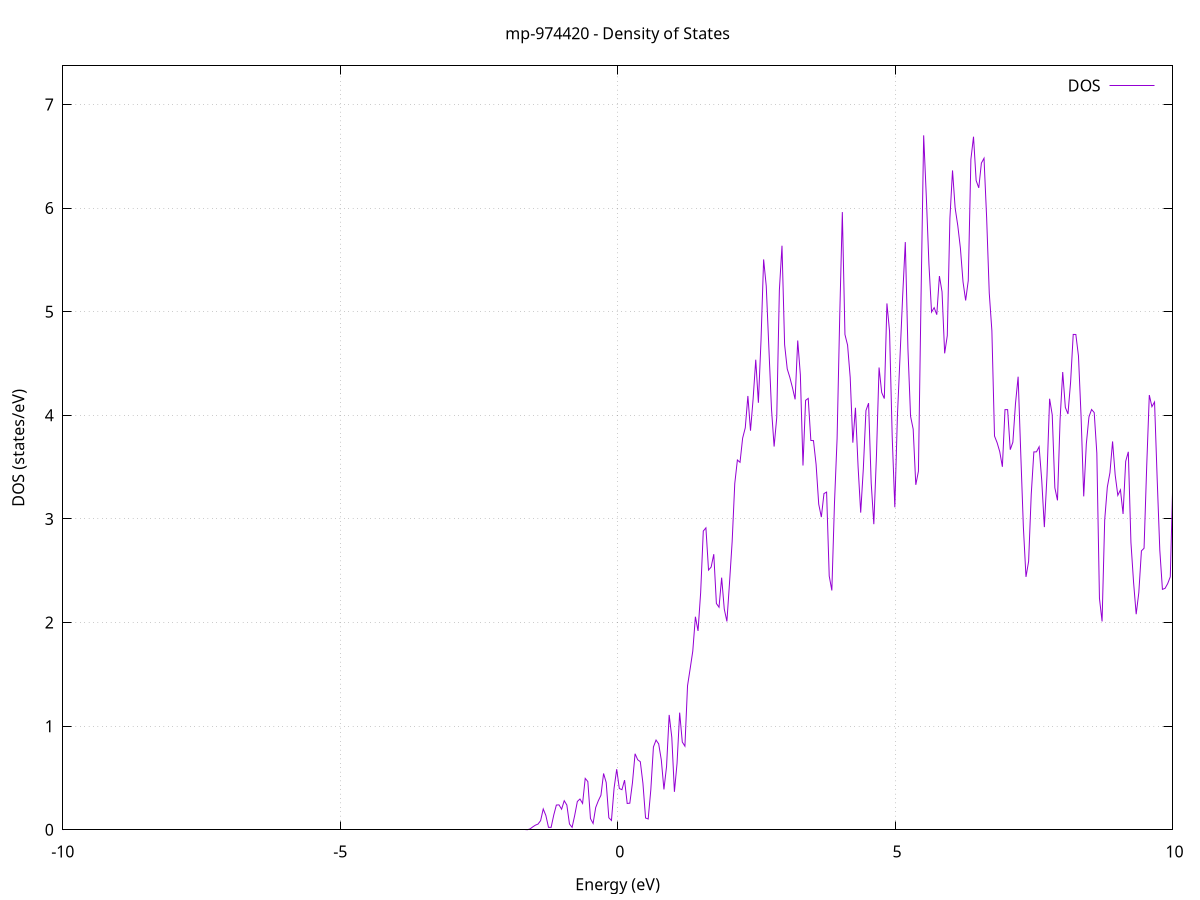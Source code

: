 set title 'mp-974420 - Density of States'
set xlabel 'Energy (eV)'
set ylabel 'DOS (states/eV)'
set grid
set xrange [-10:10]
set yrange [0:7.372]
set xzeroaxis lt -1
set terminal png size 800,600
set output 'mp-974420_dos_gnuplot.png'
plot '-' using 1:2 with lines title 'DOS'
-38.933300 0.000000
-38.886000 0.000000
-38.838700 0.000000
-38.791400 0.000000
-38.744100 0.000000
-38.696800 0.000000
-38.649500 0.000000
-38.602300 0.000000
-38.555000 0.000000
-38.507700 0.000000
-38.460400 0.000000
-38.413100 0.000000
-38.365800 0.000000
-38.318500 0.000000
-38.271300 0.000000
-38.224000 0.000000
-38.176700 0.000000
-38.129400 0.000000
-38.082100 0.000000
-38.034800 0.000000
-37.987500 0.000000
-37.940300 0.000000
-37.893000 0.000000
-37.845700 0.000000
-37.798400 0.000000
-37.751100 0.000000
-37.703800 0.000000
-37.656500 0.000000
-37.609300 0.000000
-37.562000 0.000000
-37.514700 0.000000
-37.467400 0.000000
-37.420100 0.000000
-37.372800 0.000000
-37.325500 0.000000
-37.278300 0.000000
-37.231000 0.000000
-37.183700 0.000000
-37.136400 0.000000
-37.089100 0.000000
-37.041800 0.000000
-36.994500 0.000000
-36.947300 0.000000
-36.900000 0.000000
-36.852700 0.000000
-36.805400 0.000000
-36.758100 0.000000
-36.710800 0.000000
-36.663500 0.000000
-36.616300 0.000000
-36.569000 0.000000
-36.521700 0.000000
-36.474400 0.000000
-36.427100 0.000000
-36.379800 0.000000
-36.332500 0.000000
-36.285300 0.000000
-36.238000 0.000000
-36.190700 0.000000
-36.143400 0.000000
-36.096100 0.000000
-36.048800 0.000000
-36.001500 0.000000
-35.954300 0.000000
-35.907000 0.000000
-35.859700 0.000000
-35.812400 0.000000
-35.765100 0.000000
-35.717800 0.000000
-35.670500 0.000000
-35.623300 0.000000
-35.576000 0.000000
-35.528700 0.000000
-35.481400 0.000000
-35.434100 0.000000
-35.386800 0.000000
-35.339500 0.000000
-35.292300 0.000000
-35.245000 0.000000
-35.197700 0.000000
-35.150400 0.000000
-35.103100 0.000000
-35.055800 0.000000
-35.008500 0.000000
-34.961300 0.000000
-34.914000 0.000000
-34.866700 0.000000
-34.819400 0.000000
-34.772100 0.000000
-34.724800 0.004700
-34.677500 0.164300
-34.630300 1.462300
-34.583000 4.537700
-34.535700 8.255800
-34.488400 13.114800
-34.441100 18.261000
-34.393800 21.774000
-34.346500 25.092200
-34.299300 23.567000
-34.252000 14.933700
-34.204700 12.794500
-34.157400 15.776100
-34.110100 19.061100
-34.062800 22.923000
-34.015500 23.125700
-33.968300 24.672200
-33.921000 28.209500
-33.873700 32.169200
-33.826400 37.302600
-33.779100 25.792300
-33.731800 7.052800
-33.684500 0.603800
-33.637300 0.013600
-33.590000 0.000100
-33.542700 0.000000
-33.495400 0.000000
-33.448100 0.000000
-33.400800 0.000000
-33.353500 0.000000
-33.306200 0.000000
-33.259000 0.000000
-33.211700 0.000000
-33.164400 0.000000
-33.117100 0.000000
-33.069800 0.000000
-33.022500 0.000000
-32.975200 0.000000
-32.928000 0.000000
-32.880700 0.000000
-32.833400 0.000000
-32.786100 0.000000
-32.738800 0.000000
-32.691500 0.000000
-32.644200 0.000000
-32.597000 0.000000
-32.549700 0.000000
-32.502400 0.000000
-32.455100 0.000000
-32.407800 0.000000
-32.360500 0.000000
-32.313200 0.000000
-32.266000 0.000000
-32.218700 0.000000
-32.171400 0.000000
-32.124100 0.000000
-32.076800 0.000000
-32.029500 0.000000
-31.982200 0.000000
-31.935000 0.000000
-31.887700 0.000000
-31.840400 0.000000
-31.793100 0.000000
-31.745800 0.000000
-31.698500 0.000000
-31.651200 0.000000
-31.604000 0.000000
-31.556700 0.000000
-31.509400 0.000000
-31.462100 0.000000
-31.414800 0.000000
-31.367500 0.000000
-31.320200 0.000000
-31.273000 0.000000
-31.225700 0.000000
-31.178400 0.000000
-31.131100 0.000000
-31.083800 0.000000
-31.036500 0.000000
-30.989200 0.000000
-30.942000 0.000000
-30.894700 0.000000
-30.847400 0.000000
-30.800100 0.000000
-30.752800 0.000000
-30.705500 0.000000
-30.658200 0.000000
-30.611000 0.000000
-30.563700 0.000000
-30.516400 0.000000
-30.469100 0.000000
-30.421800 0.000000
-30.374500 0.000000
-30.327200 0.000000
-30.280000 0.000000
-30.232700 0.000000
-30.185400 0.000000
-30.138100 0.000000
-30.090800 0.000000
-30.043500 0.000000
-29.996200 0.000000
-29.949000 0.000000
-29.901700 0.000000
-29.854400 0.000000
-29.807100 0.000000
-29.759800 0.000000
-29.712500 0.000000
-29.665200 0.000000
-29.618000 0.000000
-29.570700 0.000000
-29.523400 0.000000
-29.476100 0.000000
-29.428800 0.000000
-29.381500 0.000000
-29.334200 0.000000
-29.287000 0.000000
-29.239700 0.000000
-29.192400 0.000000
-29.145100 0.000000
-29.097800 0.000000
-29.050500 0.000000
-29.003200 0.000000
-28.956000 0.000000
-28.908700 0.000000
-28.861400 0.000000
-28.814100 0.000000
-28.766800 0.000000
-28.719500 0.000000
-28.672200 0.000000
-28.625000 0.000000
-28.577700 0.000000
-28.530400 0.000000
-28.483100 0.000000
-28.435800 0.000000
-28.388500 0.000000
-28.341200 0.000000
-28.294000 0.000000
-28.246700 0.000000
-28.199400 0.000000
-28.152100 0.000000
-28.104800 0.000000
-28.057500 0.000000
-28.010200 0.000000
-27.963000 0.000000
-27.915700 0.000000
-27.868400 0.000000
-27.821100 0.000000
-27.773800 0.000000
-27.726500 0.000000
-27.679200 0.000000
-27.632000 0.000000
-27.584700 0.000000
-27.537400 0.000000
-27.490100 0.001700
-27.442800 0.203100
-27.395500 5.364300
-27.348200 34.533300
-27.301000 58.144900
-27.253700 25.747800
-27.206400 2.822900
-27.159100 0.069600
-27.111800 0.000400
-27.064500 0.000000
-27.017200 0.000000
-26.970000 0.000000
-26.922700 0.000000
-26.875400 0.000000
-26.828100 0.000000
-26.780800 0.000000
-26.733500 0.000000
-26.686200 0.000000
-26.639000 0.000000
-26.591700 0.000000
-26.544400 0.000000
-26.497100 0.000000
-26.449800 0.000000
-26.402500 0.000000
-26.355200 0.000000
-26.308000 0.000000
-26.260700 0.000000
-26.213400 0.000000
-26.166100 0.000000
-26.118800 0.000000
-26.071500 0.000000
-26.024200 0.000000
-25.976900 0.000000
-25.929700 0.000000
-25.882400 0.000000
-25.835100 0.000000
-25.787800 0.000000
-25.740500 0.000000
-25.693200 0.000000
-25.645900 0.000000
-25.598700 0.000000
-25.551400 0.000000
-25.504100 0.000000
-25.456800 0.000000
-25.409500 0.000000
-25.362200 0.000000
-25.314900 0.000000
-25.267700 0.000000
-25.220400 0.000000
-25.173100 0.000000
-25.125800 0.000000
-25.078500 0.000000
-25.031200 0.000000
-24.983900 0.000000
-24.936700 0.000000
-24.889400 0.000000
-24.842100 0.000000
-24.794800 0.000000
-24.747500 0.000000
-24.700200 0.000000
-24.652900 0.000000
-24.605700 0.000000
-24.558400 0.000000
-24.511100 0.000000
-24.463800 0.000000
-24.416500 0.000000
-24.369200 0.000000
-24.321900 0.000000
-24.274700 0.000000
-24.227400 0.000000
-24.180100 0.000000
-24.132800 0.000000
-24.085500 0.000000
-24.038200 0.000000
-23.990900 0.000000
-23.943700 0.000000
-23.896400 0.000000
-23.849100 0.000000
-23.801800 0.000000
-23.754500 0.000000
-23.707200 0.000000
-23.659900 0.000000
-23.612700 0.000000
-23.565400 0.000000
-23.518100 0.000000
-23.470800 0.000000
-23.423500 0.000000
-23.376200 0.000000
-23.328900 0.000000
-23.281700 0.000000
-23.234400 0.000000
-23.187100 0.000000
-23.139800 0.000000
-23.092500 0.000000
-23.045200 0.000000
-22.997900 0.000000
-22.950700 0.000000
-22.903400 0.000000
-22.856100 0.000000
-22.808800 0.000000
-22.761500 0.000000
-22.714200 0.000000
-22.666900 0.000000
-22.619700 0.000000
-22.572400 0.000000
-22.525100 0.000000
-22.477800 0.000000
-22.430500 0.000000
-22.383200 0.000000
-22.335900 0.000000
-22.288700 0.000000
-22.241400 0.000000
-22.194100 0.000000
-22.146800 0.000000
-22.099500 0.000000
-22.052200 0.000000
-22.004900 0.000000
-21.957700 0.000000
-21.910400 0.000000
-21.863100 0.000000
-21.815800 0.000000
-21.768500 0.000000
-21.721200 0.000000
-21.673900 0.000000
-21.626700 0.000000
-21.579400 0.000000
-21.532100 0.000000
-21.484800 0.000000
-21.437500 0.000000
-21.390200 0.000000
-21.342900 0.000000
-21.295700 0.000000
-21.248400 0.000000
-21.201100 0.000000
-21.153800 0.000000
-21.106500 0.000000
-21.059200 0.000000
-21.011900 0.000000
-20.964700 0.000000
-20.917400 0.000000
-20.870100 0.000000
-20.822800 0.000000
-20.775500 0.000000
-20.728200 0.000000
-20.680900 0.000000
-20.633700 0.000000
-20.586400 0.000000
-20.539100 0.000000
-20.491800 0.000000
-20.444500 0.000000
-20.397200 0.000000
-20.349900 0.000000
-20.302700 0.000000
-20.255400 0.000000
-20.208100 0.000000
-20.160800 0.000000
-20.113500 0.000000
-20.066200 0.000000
-20.018900 0.000000
-19.971700 0.000000
-19.924400 0.000000
-19.877100 0.000000
-19.829800 0.000000
-19.782500 0.000000
-19.735200 0.000000
-19.687900 0.000000
-19.640700 0.000000
-19.593400 0.000000
-19.546100 0.000000
-19.498800 0.000000
-19.451500 0.000000
-19.404200 0.000000
-19.356900 0.000000
-19.309700 0.000000
-19.262400 0.000000
-19.215100 0.000000
-19.167800 0.000000
-19.120500 0.000000
-19.073200 0.000000
-19.025900 0.000000
-18.978700 0.000000
-18.931400 0.000000
-18.884100 0.000000
-18.836800 0.000000
-18.789500 0.000000
-18.742200 0.000000
-18.694900 0.000000
-18.647700 0.000000
-18.600400 0.000000
-18.553100 0.000000
-18.505800 0.000000
-18.458500 0.000000
-18.411200 0.000000
-18.363900 0.000000
-18.316600 0.000000
-18.269400 0.000000
-18.222100 0.000000
-18.174800 0.000000
-18.127500 0.000000
-18.080200 0.000000
-18.032900 0.000000
-17.985600 0.000000
-17.938400 0.000000
-17.891100 0.000000
-17.843800 0.000000
-17.796500 0.000000
-17.749200 0.000000
-17.701900 0.000000
-17.654600 0.000000
-17.607400 0.000000
-17.560100 0.000000
-17.512800 0.000000
-17.465500 0.000000
-17.418200 0.000000
-17.370900 0.000000
-17.323600 0.000000
-17.276400 0.000000
-17.229100 0.000000
-17.181800 0.000000
-17.134500 0.000000
-17.087200 0.000000
-17.039900 0.000000
-16.992600 0.000000
-16.945400 0.000000
-16.898100 0.000000
-16.850800 0.000000
-16.803500 0.000000
-16.756200 0.000000
-16.708900 0.000000
-16.661600 0.000000
-16.614400 0.000000
-16.567100 0.000000
-16.519800 0.000000
-16.472500 0.000000
-16.425200 0.000000
-16.377900 0.000000
-16.330600 0.000000
-16.283400 0.000000
-16.236100 0.000000
-16.188800 0.000000
-16.141500 0.000000
-16.094200 0.000000
-16.046900 0.000000
-15.999600 0.000000
-15.952400 0.000000
-15.905100 0.000000
-15.857800 0.000000
-15.810500 0.000000
-15.763200 0.000000
-15.715900 0.000000
-15.668600 0.000000
-15.621400 0.000000
-15.574100 0.000000
-15.526800 0.000000
-15.479500 0.000000
-15.432200 0.000000
-15.384900 0.000000
-15.337600 0.000000
-15.290400 0.000000
-15.243100 0.000000
-15.195800 0.000000
-15.148500 0.000000
-15.101200 0.000000
-15.053900 0.000000
-15.006600 0.000000
-14.959400 0.000000
-14.912100 0.000000
-14.864800 0.000000
-14.817500 0.000000
-14.770200 0.000000
-14.722900 0.000000
-14.675600 0.000000
-14.628400 0.000000
-14.581100 0.000000
-14.533800 0.000000
-14.486500 0.000000
-14.439200 0.000000
-14.391900 0.000000
-14.344600 0.000000
-14.297400 0.000000
-14.250100 0.000000
-14.202800 0.000000
-14.155500 0.000000
-14.108200 0.000000
-14.060900 0.000000
-14.013600 0.000000
-13.966400 0.000000
-13.919100 0.000000
-13.871800 0.000000
-13.824500 0.000000
-13.777200 0.000000
-13.729900 0.000000
-13.682600 0.000000
-13.635400 0.000000
-13.588100 0.000000
-13.540800 0.000000
-13.493500 0.000000
-13.446200 0.000000
-13.398900 0.000000
-13.351600 0.000000
-13.304400 0.000000
-13.257100 0.000000
-13.209800 0.000000
-13.162500 0.000000
-13.115200 0.000000
-13.067900 0.000000
-13.020600 0.000000
-12.973400 0.000000
-12.926100 0.000000
-12.878800 0.000000
-12.831500 0.000000
-12.784200 0.000000
-12.736900 0.000000
-12.689600 0.000000
-12.642400 0.000000
-12.595100 0.000000
-12.547800 0.000000
-12.500500 0.000000
-12.453200 0.000000
-12.405900 0.000000
-12.358600 0.000000
-12.311400 0.000000
-12.264100 0.000000
-12.216800 0.000000
-12.169500 0.000000
-12.122200 0.000000
-12.074900 0.000000
-12.027600 0.000000
-11.980400 0.000000
-11.933100 0.000000
-11.885800 0.000000
-11.838500 0.000000
-11.791200 0.000000
-11.743900 0.000000
-11.696600 0.000000
-11.649400 0.000000
-11.602100 0.000000
-11.554800 0.000000
-11.507500 0.000000
-11.460200 0.000000
-11.412900 0.000000
-11.365600 0.000000
-11.318400 0.000000
-11.271100 0.000000
-11.223800 0.000000
-11.176500 0.000000
-11.129200 0.000000
-11.081900 0.000000
-11.034600 0.000000
-10.987400 0.000000
-10.940100 0.000000
-10.892800 0.000000
-10.845500 0.000000
-10.798200 0.000000
-10.750900 0.000000
-10.703600 0.000000
-10.656300 0.000000
-10.609100 0.000000
-10.561800 0.000000
-10.514500 0.000000
-10.467200 0.000000
-10.419900 0.000000
-10.372600 0.000000
-10.325300 0.000000
-10.278100 0.000000
-10.230800 0.000000
-10.183500 0.000000
-10.136200 0.000000
-10.088900 0.000000
-10.041600 0.000000
-9.994300 0.000000
-9.947100 0.000000
-9.899800 0.000000
-9.852500 0.000000
-9.805200 0.000000
-9.757900 0.000000
-9.710600 0.000000
-9.663300 0.000000
-9.616100 0.000000
-9.568800 0.000000
-9.521500 0.000000
-9.474200 0.000000
-9.426900 0.000000
-9.379600 0.000000
-9.332300 0.000000
-9.285100 0.000000
-9.237800 0.000000
-9.190500 0.000000
-9.143200 0.000000
-9.095900 0.000000
-9.048600 0.000000
-9.001300 0.000000
-8.954100 0.000000
-8.906800 0.000000
-8.859500 0.000000
-8.812200 0.000000
-8.764900 0.000000
-8.717600 0.000000
-8.670300 0.000000
-8.623100 0.000000
-8.575800 0.000000
-8.528500 0.000000
-8.481200 0.000000
-8.433900 0.000000
-8.386600 0.000000
-8.339300 0.000000
-8.292100 0.000000
-8.244800 0.000000
-8.197500 0.000000
-8.150200 0.000000
-8.102900 0.000000
-8.055600 0.000000
-8.008300 0.000000
-7.961100 0.000000
-7.913800 0.000000
-7.866500 0.000000
-7.819200 0.000000
-7.771900 0.000000
-7.724600 0.000000
-7.677300 0.000000
-7.630100 0.000000
-7.582800 0.000000
-7.535500 0.000000
-7.488200 0.000000
-7.440900 0.000000
-7.393600 0.000000
-7.346300 0.000000
-7.299100 0.000000
-7.251800 0.000000
-7.204500 0.000000
-7.157200 0.000000
-7.109900 0.000000
-7.062600 0.000000
-7.015300 0.000000
-6.968100 0.000000
-6.920800 0.000000
-6.873500 0.000000
-6.826200 0.000000
-6.778900 0.000000
-6.731600 0.000000
-6.684300 0.000000
-6.637100 0.000000
-6.589800 0.000000
-6.542500 0.000000
-6.495200 0.000000
-6.447900 0.000000
-6.400600 0.000000
-6.353300 0.000000
-6.306100 0.000000
-6.258800 0.000000
-6.211500 0.000000
-6.164200 0.000000
-6.116900 0.000000
-6.069600 0.000000
-6.022300 0.000000
-5.975100 0.000000
-5.927800 0.000000
-5.880500 0.000000
-5.833200 0.000000
-5.785900 0.000000
-5.738600 0.000000
-5.691300 0.000000
-5.644100 0.000000
-5.596800 0.000000
-5.549500 0.000000
-5.502200 0.000000
-5.454900 0.000000
-5.407600 0.000000
-5.360300 0.000000
-5.313100 0.000000
-5.265800 0.000000
-5.218500 0.000000
-5.171200 0.000000
-5.123900 0.000000
-5.076600 0.000000
-5.029300 0.000000
-4.982100 0.000000
-4.934800 0.000000
-4.887500 0.000000
-4.840200 0.000000
-4.792900 0.000000
-4.745600 0.000000
-4.698300 0.000000
-4.651100 0.000000
-4.603800 0.000000
-4.556500 0.000000
-4.509200 0.000000
-4.461900 0.000000
-4.414600 0.000000
-4.367300 0.000000
-4.320100 0.000000
-4.272800 0.000000
-4.225500 0.000000
-4.178200 0.000000
-4.130900 0.000000
-4.083600 0.000000
-4.036300 0.000000
-3.989100 0.000000
-3.941800 0.000000
-3.894500 0.000000
-3.847200 0.000000
-3.799900 0.000000
-3.752600 0.000000
-3.705300 0.000000
-3.658100 0.000000
-3.610800 0.000000
-3.563500 0.000000
-3.516200 0.000000
-3.468900 0.000000
-3.421600 0.000000
-3.374300 0.000000
-3.327100 0.000000
-3.279800 0.000000
-3.232500 0.000000
-3.185200 0.000000
-3.137900 0.000000
-3.090600 0.000000
-3.043300 0.000000
-2.996000 0.000000
-2.948800 0.000000
-2.901500 0.000000
-2.854200 0.000000
-2.806900 0.000000
-2.759600 0.000000
-2.712300 0.000000
-2.665000 0.000000
-2.617800 0.000000
-2.570500 0.000000
-2.523200 0.000000
-2.475900 0.000000
-2.428600 0.000000
-2.381300 0.000000
-2.334000 0.000000
-2.286800 0.000000
-2.239500 0.000000
-2.192200 0.000000
-2.144900 0.000000
-2.097600 0.000000
-2.050300 0.000000
-2.003000 0.000000
-1.955800 0.000000
-1.908500 0.000000
-1.861200 0.000000
-1.813900 0.000000
-1.766600 0.000000
-1.719300 0.000000
-1.672000 0.000000
-1.624800 0.000600
-1.577500 0.008800
-1.530200 0.027900
-1.482900 0.044400
-1.435600 0.054900
-1.388300 0.088000
-1.341000 0.200800
-1.293800 0.138000
-1.246500 0.023800
-1.199200 0.023100
-1.151900 0.141200
-1.104600 0.238600
-1.057300 0.240400
-1.010000 0.198800
-0.962800 0.280400
-0.915500 0.238800
-0.868200 0.055900
-0.820900 0.023500
-0.773600 0.139700
-0.726300 0.273200
-0.679000 0.296800
-0.631800 0.254200
-0.584500 0.495800
-0.537200 0.465100
-0.489900 0.108300
-0.442600 0.061100
-0.395300 0.215400
-0.348000 0.280500
-0.300800 0.333500
-0.253500 0.543300
-0.206200 0.456200
-0.158900 0.115800
-0.111600 0.089900
-0.064300 0.400900
-0.017000 0.584400
0.030200 0.398100
0.077500 0.387100
0.124800 0.479100
0.172100 0.254000
0.219400 0.256600
0.266700 0.452800
0.314000 0.733600
0.361200 0.676100
0.408500 0.656900
0.455800 0.448000
0.503100 0.113900
0.550400 0.104200
0.597700 0.384700
0.645000 0.799000
0.692200 0.865600
0.739500 0.828800
0.786800 0.674600
0.834100 0.389200
0.881400 0.610600
0.928700 1.108600
0.976000 0.892200
1.023200 0.366300
1.070500 0.640600
1.117800 1.130600
1.165100 0.846900
1.212400 0.806700
1.259700 1.390000
1.307000 1.554600
1.354200 1.724400
1.401500 2.056000
1.448800 1.918900
1.496100 2.289100
1.543400 2.882800
1.590700 2.913600
1.638000 2.506500
1.685200 2.535200
1.732500 2.659600
1.779800 2.183600
1.827100 2.147700
1.874400 2.433200
1.921700 2.129800
1.969000 2.010800
2.016200 2.382400
2.063500 2.778300
2.110800 3.341000
2.158100 3.568200
2.205400 3.546100
2.252700 3.779700
2.300000 3.878800
2.347200 4.186700
2.394500 3.851300
2.441800 4.159400
2.489100 4.536200
2.536400 4.120800
2.583700 4.718500
2.631000 5.503900
2.678200 5.247000
2.725500 4.649200
2.772800 4.061000
2.820100 3.698500
2.867400 3.978500
2.914700 5.206500
2.962000 5.636400
3.009200 4.681500
3.056500 4.447500
3.103800 4.365000
3.151100 4.265500
3.198400 4.153600
3.245700 4.721700
3.293000 4.390600
3.340200 3.515300
3.387500 4.144300
3.434800 4.163000
3.482100 3.756900
3.529400 3.755700
3.576700 3.525400
3.624000 3.142100
3.671200 3.017700
3.718500 3.244500
3.765800 3.258800
3.813100 2.448800
3.860400 2.309600
3.907700 3.148200
3.955000 3.774800
4.002200 4.947300
4.049500 5.960800
4.096800 4.779300
4.144100 4.677000
4.191400 4.364400
4.238700 3.735700
4.286000 4.072500
4.333200 3.506800
4.380500 3.060300
4.427800 3.483900
4.475100 4.045500
4.522400 4.117300
4.569700 3.347200
4.617000 2.949000
4.664300 3.608500
4.711500 4.461100
4.758800 4.220100
4.806100 4.161200
4.853400 5.079500
4.900700 4.808700
4.948000 3.798500
4.995300 3.112800
5.042500 3.995800
5.089800 4.574300
5.137100 5.153900
5.184400 5.671800
5.231700 4.643000
5.279000 3.991000
5.326300 3.866700
5.373500 3.328900
5.420800 3.459800
5.468100 5.142600
5.515400 6.701600
5.562700 6.115000
5.610000 5.462300
5.657300 4.996500
5.704500 5.038700
5.751800 4.971000
5.799100 5.343600
5.846400 5.192100
5.893700 4.597700
5.941000 4.768300
5.988300 5.901400
6.035500 6.362800
6.082800 5.999700
6.130100 5.830900
6.177400 5.613000
6.224700 5.288200
6.272000 5.108100
6.319300 5.300900
6.366500 6.469700
6.413800 6.688600
6.461100 6.265600
6.508400 6.194700
6.555700 6.433600
6.603000 6.480600
6.650300 5.906700
6.697500 5.180000
6.744800 4.815500
6.792100 3.799800
6.839400 3.735000
6.886700 3.648300
6.934000 3.503000
6.981300 4.054500
7.028500 4.054700
7.075800 3.668100
7.123100 3.740400
7.170400 4.114300
7.217700 4.372300
7.265000 3.633800
7.312300 2.922100
7.359500 2.440400
7.406800 2.590400
7.454100 3.236200
7.501400 3.646600
7.548700 3.647200
7.596000 3.696200
7.643300 3.372200
7.690500 2.920700
7.737800 3.415200
7.785100 4.159700
7.832400 4.004000
7.879700 3.300000
7.927000 3.179000
7.974300 3.961600
8.021500 4.417300
8.068800 4.075700
8.116100 4.012900
8.163400 4.318900
8.210700 4.780400
8.258000 4.779900
8.305300 4.572500
8.352500 3.986600
8.399800 3.217500
8.447100 3.724800
8.494400 3.984800
8.541700 4.056100
8.589000 4.026200
8.636300 3.634600
8.683500 2.233600
8.730800 2.010700
8.778100 2.989900
8.825400 3.307100
8.872700 3.446100
8.920000 3.747800
8.967300 3.422800
9.014500 3.227300
9.061800 3.280400
9.109100 3.047900
9.156400 3.556100
9.203700 3.647600
9.251000 2.773100
9.298300 2.389100
9.345500 2.080400
9.392800 2.288400
9.440100 2.691600
9.487400 2.716900
9.534700 3.502800
9.582000 4.195400
9.629300 4.083100
9.676500 4.128300
9.723800 3.385900
9.771100 2.699400
9.818400 2.320100
9.865700 2.329700
9.913000 2.375300
9.960300 2.441400
10.007500 3.406300
10.054800 3.914400
10.102100 3.096300
10.149400 2.620500
10.196700 2.729000
10.244000 2.914800
10.291300 3.121400
10.338500 3.140300
10.385800 2.815800
10.433100 3.366900
10.480400 4.392700
10.527700 4.157400
10.575000 3.682600
10.622300 3.438700
10.669500 3.629700
10.716800 3.977900
10.764100 3.988100
10.811400 3.492600
10.858700 3.199300
10.906000 4.483200
10.953300 5.488800
11.000500 4.944400
11.047800 5.232000
11.095100 5.772400
11.142400 5.234100
11.189700 5.459500
11.237000 5.936000
11.284300 6.119000
11.331500 5.597500
11.378800 4.299900
11.426100 3.595000
11.473400 3.562900
11.520700 3.756300
11.568000 3.916000
11.615300 3.513900
11.662500 2.919100
11.709800 2.473600
11.757100 3.079200
11.804400 3.918200
11.851700 3.126700
11.899000 1.692600
11.946300 1.953400
11.993500 2.401800
12.040800 1.752500
12.088100 0.852900
12.135400 0.397300
12.182700 0.776400
12.230000 1.799700
12.277300 2.029000
12.324600 1.481500
12.371800 1.518500
12.419100 1.455700
12.466400 1.241100
12.513700 1.136300
12.561000 1.090300
12.608300 1.004400
12.655600 1.110100
12.702800 1.027200
12.750100 0.638800
12.797400 0.635500
12.844700 0.963400
12.892000 0.979500
12.939300 1.292600
12.986600 1.701400
13.033800 1.427900
13.081100 1.211900
13.128400 1.105000
13.175700 2.008600
13.223000 2.341900
13.270300 1.342800
13.317600 0.809300
13.364800 0.759000
13.412100 1.122800
13.459400 1.369300
13.506700 1.494200
13.554000 1.228300
13.601300 1.196700
13.648600 1.088000
13.695800 0.990800
13.743100 1.080500
13.790400 0.818600
13.837700 0.668800
13.885000 1.095000
13.932300 1.722900
13.979600 1.672200
14.026800 1.392200
14.074100 1.609500
14.121400 1.813600
14.168700 1.608300
14.216000 1.293500
14.263300 1.086200
14.310600 0.878600
14.357800 0.898800
14.405100 1.290200
14.452400 1.558100
14.499700 1.273900
14.547000 1.082800
14.594300 1.064800
14.641600 1.293300
14.688800 1.687200
14.736100 1.484500
14.783400 1.355400
14.830700 1.360800
14.878000 0.939600
14.925300 0.483900
14.972600 0.452300
15.019800 0.564400
15.067100 0.684000
15.114400 1.141600
15.161700 1.815900
15.209000 1.431300
15.256300 0.793700
15.303600 0.638200
15.350800 1.099000
15.398100 1.281100
15.445400 0.960800
15.492700 0.793700
15.540000 0.997600
15.587300 0.910800
15.634600 0.659200
15.681800 0.596000
15.729100 0.878400
15.776400 0.846400
15.823700 0.577200
15.871000 0.262300
15.918300 0.177400
15.965600 0.574100
16.012800 1.241800
16.060100 1.345600
16.107400 1.057100
16.154700 1.048000
16.202000 1.337500
16.249300 1.165800
16.296600 0.950300
16.343800 1.142500
16.391100 1.182400
16.438400 0.954400
16.485700 0.928100
16.533000 1.301500
16.580300 1.391300
16.627600 1.857000
16.674800 1.916000
16.722100 1.341100
16.769400 1.107600
16.816700 0.941300
16.864000 1.305200
16.911300 1.405900
16.958600 0.709100
17.005800 0.652200
17.053100 0.816200
17.100400 1.273000
17.147700 1.526000
17.195000 1.290600
17.242300 1.331100
17.289600 1.221200
17.336800 1.335700
17.384100 1.622500
17.431400 1.477200
17.478700 1.836600
17.526000 2.406600
17.573300 2.696900
17.620600 2.514900
17.667800 1.775600
17.715100 1.321600
17.762400 0.992600
17.809700 0.843300
17.857000 0.926900
17.904300 0.976000
17.951600 1.099200
17.998800 1.291700
18.046100 1.290000
18.093400 1.476900
18.140700 1.344200
18.188000 1.053200
18.235300 1.078200
18.282600 1.531100
18.329800 1.785100
18.377100 1.713600
18.424400 1.846900
18.471700 1.750700
18.519000 1.600200
18.566300 1.332200
18.613600 0.916300
18.660800 1.110800
18.708100 1.370400
18.755400 1.431600
18.802700 1.573400
18.850000 1.410700
18.897300 1.217500
18.944600 1.170900
18.991800 1.222600
19.039100 1.223000
19.086400 1.638900
19.133700 2.446400
19.181000 2.014000
19.228300 1.494600
19.275600 0.931300
19.322800 0.683100
19.370100 1.416400
19.417400 1.684600
19.464700 1.352600
19.512000 0.900300
19.559300 0.668200
19.606600 0.831800
19.653900 1.124500
19.701100 1.394900
19.748400 1.871400
19.795700 2.162800
19.843000 1.266900
19.890300 1.003300
19.937600 1.348900
19.984900 1.597900
20.032100 1.706000
20.079400 1.471400
20.126700 1.415200
20.174000 1.653600
20.221300 1.572700
20.268600 1.491300
20.315900 1.541300
20.363100 1.781900
20.410400 2.069900
20.457700 2.028600
20.505000 1.597400
20.552300 1.096000
20.599600 1.486500
20.646900 2.077000
20.694100 1.776500
20.741400 1.244600
20.788700 1.505800
20.836000 1.554000
20.883300 1.367100
20.930600 1.414600
20.977900 1.657200
21.025100 2.007500
21.072400 2.224600
21.119700 2.585300
21.167000 2.224200
21.214300 1.896700
21.261600 1.878000
21.308900 1.657400
21.356100 1.319400
21.403400 1.197400
21.450700 1.333400
21.498000 1.866200
21.545300 2.909000
21.592600 3.027100
21.639900 2.487700
21.687100 1.845800
21.734400 1.693500
21.781700 1.977800
21.829000 1.644900
21.876300 1.586100
21.923600 2.665200
21.970900 3.296400
22.018100 2.696400
22.065400 2.324500
22.112700 2.025600
22.160000 1.977400
22.207300 2.416900
22.254600 2.418600
22.301900 2.318800
22.349100 2.490400
22.396400 2.391000
22.443700 2.004900
22.491000 2.177000
22.538300 2.256600
22.585600 2.059700
22.632900 2.513000
22.680100 3.326300
22.727400 3.389500
22.774700 2.920600
22.822000 3.298000
22.869300 3.902600
22.916600 4.071700
22.963900 3.909600
23.011100 3.700300
23.058400 2.972100
23.105700 2.496100
23.153000 2.247300
23.200300 2.432500
23.247600 3.145700
23.294900 3.301400
23.342100 3.546300
23.389400 3.374900
23.436700 3.240300
23.484000 4.141100
23.531300 4.752600
23.578600 4.009500
23.625900 3.029400
23.673100 3.908600
23.720400 4.748000
23.767700 4.314600
23.815000 3.418500
23.862300 2.776600
23.909600 2.170900
23.956900 1.983800
24.004100 2.480000
24.051400 2.715800
24.098700 3.114500
24.146000 3.486000
24.193300 3.619400
24.240600 3.497600
24.287900 3.773100
24.335100 2.959200
24.382400 2.561100
24.429700 2.375400
24.477000 2.481400
24.524300 2.848600
24.571600 2.816300
24.618900 9.573900
24.666100 23.255800
24.713400 15.654200
24.760700 4.417800
24.808000 2.770300
24.855300 3.478200
24.902600 4.010900
24.949900 3.816900
24.997100 3.743000
25.044400 3.515900
25.091700 3.403400
25.139000 3.603700
25.186300 4.216600
25.233600 4.013900
25.280900 3.472700
25.328100 3.612500
25.375400 3.339300
25.422700 2.637900
25.470000 2.147900
25.517300 2.571200
25.564600 2.799300
25.611900 2.672000
25.659100 2.151800
25.706400 1.774100
25.753700 2.024400
25.801000 2.126100
25.848300 2.567600
25.895600 3.240800
25.942900 3.200500
25.990100 2.179100
26.037400 2.052700
26.084700 2.636000
26.132000 2.371800
26.179300 1.556300
26.226600 0.925400
26.273900 0.775200
26.321100 0.968200
26.368400 1.385000
26.415700 1.463100
26.463000 1.248200
26.510300 1.148700
26.557600 1.099700
26.604900 1.373300
26.652100 1.853300
26.699400 1.537400
26.746700 1.108900
26.794000 1.379500
26.841300 1.336300
26.888600 0.926200
26.935900 0.969200
26.983100 0.976200
27.030400 1.000200
27.077700 1.150300
27.125000 1.083600
27.172300 0.991500
27.219600 1.275100
27.266900 1.864100
27.314200 2.108200
27.361400 2.155200
27.408700 2.208100
27.456000 2.107300
27.503300 2.701500
27.550600 3.155800
27.597900 3.200300
27.645200 2.682200
27.692400 2.387000
27.739700 2.570200
27.787000 2.883300
27.834300 2.569900
27.881600 2.142100
27.928900 2.779200
27.976200 3.108400
28.023400 2.529700
28.070700 2.690100
28.118000 2.984000
28.165300 2.742300
28.212600 2.834800
28.259900 2.898700
28.307200 2.658600
28.354400 2.609000
28.401700 2.660600
28.449000 2.342000
28.496300 1.854100
28.543600 1.579700
28.590900 1.555400
28.638200 2.259100
28.685400 2.857600
28.732700 2.757400
28.780000 2.698700
28.827300 3.208500
28.874600 3.034100
28.921900 2.699200
28.969200 2.940400
29.016400 3.457500
29.063700 3.658300
29.111000 3.881800
29.158300 3.452100
29.205600 2.791100
29.252900 2.791700
29.300200 2.682000
29.347400 2.683100
29.394700 2.371900
29.442000 2.082400
29.489300 2.066000
29.536600 2.485100
29.583900 3.215100
29.631200 3.170800
29.678400 2.799500
29.725700 3.415000
29.773000 3.428800
29.820300 3.048400
29.867600 2.787700
29.914900 2.653700
29.962200 3.131300
30.009400 3.561600
30.056700 3.213300
30.104000 2.234200
30.151300 1.587200
30.198600 1.752200
30.245900 2.086000
30.293200 1.931200
30.340400 1.963600
30.387700 2.103400
30.435000 2.140000
30.482300 1.918400
30.529600 1.578900
30.576900 1.356600
30.624200 1.506900
30.671400 1.733100
30.718700 1.787100
30.766000 1.241800
30.813300 0.587800
30.860600 0.503600
30.907900 0.868500
30.955200 1.592800
31.002400 1.886000
31.049700 1.273500
31.097000 1.006600
31.144300 0.906400
31.191600 0.570900
31.238900 0.871200
31.286200 1.304600
31.333400 1.223300
31.380700 1.227100
31.428000 1.191700
31.475300 1.198300
31.522600 1.132700
31.569900 1.210900
31.617200 1.173800
31.664400 1.436500
31.711700 1.367300
31.759000 1.442700
31.806300 1.374800
31.853600 1.164300
31.900900 1.320200
31.948200 1.134600
31.995400 1.006800
32.042700 1.203100
32.090000 1.721100
32.137300 1.836600
32.184600 1.320400
32.231900 1.221400
32.279200 1.369500
32.326400 1.529200
32.373700 1.547900
32.421000 2.048800
32.468300 2.355000
32.515600 2.222500
32.562900 1.686800
32.610200 1.310600
32.657400 0.886200
32.704700 1.210700
32.752000 1.940400
32.799300 2.521100
32.846600 2.754800
32.893900 2.414200
32.941200 2.302900
32.988400 2.875700
33.035700 3.266800
33.083000 2.743400
33.130300 2.110000
33.177600 2.436400
33.224900 2.869300
33.272200 3.234000
33.319400 3.117100
33.366700 3.365500
33.414000 3.585500
33.461300 3.347900
33.508600 2.711700
33.555900 2.632100
33.603200 3.120000
33.650400 3.070300
33.697700 2.825000
33.745000 3.013100
33.792300 2.713700
33.839600 2.366500
33.886900 3.055800
33.934200 3.289100
33.981400 2.842700
34.028700 2.898400
34.076000 2.574800
34.123300 2.237300
34.170600 2.060600
34.217900 1.840800
34.265200 1.443600
34.312400 1.551100
34.359700 2.074500
34.407000 2.216900
34.454300 2.293300
34.501600 2.156400
34.548900 2.136100
34.596200 2.403900
34.643400 2.745500
34.690700 2.353300
34.738000 2.254900
34.785300 2.201600
34.832600 2.122900
34.879900 2.009000
34.927200 1.925000
34.974500 1.796700
35.021700 2.310100
35.069000 2.467500
35.116300 2.265600
35.163600 1.887400
35.210900 1.931200
35.258200 2.564100
35.305500 2.212400
35.352700 1.299300
35.400000 1.110500
35.447300 1.679300
35.494600 2.760900
35.541900 2.796400
35.589200 2.930200
35.636500 2.949200
35.683700 2.628100
35.731000 2.181000
35.778300 2.418700
35.825600 2.329400
35.872900 2.221100
35.920200 2.354100
35.967500 2.885700
36.014700 3.299700
36.062000 3.675100
36.109300 3.458000
36.156600 3.406200
36.203900 3.328500
36.251200 3.478200
36.298500 3.922500
36.345700 3.783400
36.393000 3.603000
36.440300 4.105500
36.487600 4.301000
36.534900 3.804700
36.582200 4.061500
36.629500 3.669300
36.676700 3.159200
36.724000 3.385800
36.771300 3.784600
36.818600 4.215000
36.865900 3.849700
36.913200 4.174200
36.960500 3.942500
37.007700 3.536200
37.055000 3.831500
37.102300 3.709700
37.149600 4.025200
37.196900 4.371700
37.244200 4.282800
37.291500 4.167800
37.338700 4.295700
37.386000 4.637700
37.433300 5.022700
37.480600 5.318700
37.527900 4.875200
37.575200 3.725700
37.622500 3.753000
37.669700 4.702900
37.717000 4.989000
37.764300 4.991500
37.811600 5.519200
37.858900 4.662300
37.906200 3.802800
37.953500 3.683800
38.000700 3.628500
38.048000 3.519600
38.095300 3.053800
38.142600 2.951200
38.189900 3.249400
38.237200 3.158600
38.284500 3.011600
38.331700 2.983900
38.379000 2.950200
38.426300 2.952900
38.473600 2.369600
38.520900 2.234400
38.568200 2.733200
38.615500 2.440900
38.662700 1.873400
38.710000 1.747300
38.757300 1.658200
38.804600 1.912600
38.851900 1.695000
38.899200 2.063100
38.946500 2.282200
38.993700 1.923200
39.041000 2.154400
39.088300 2.212600
39.135600 1.967000
39.182900 1.619600
39.230200 1.285300
39.277500 1.253700
39.324700 1.637100
39.372000 1.722500
39.419300 1.639900
39.466600 1.393800
39.513900 1.717600
39.561200 1.893800
39.608500 2.036100
39.655700 1.815800
39.703000 1.474100
39.750300 1.737300
39.797600 1.785400
39.844900 2.302500
39.892200 2.816000
39.939500 2.413100
39.986700 1.988200
40.034000 2.287600
40.081300 2.129600
40.128600 2.172900
40.175900 2.781700
40.223200 3.583400
40.270500 3.350500
40.317700 2.576000
40.365000 2.014500
40.412300 2.071300
40.459600 2.235300
40.506900 1.812200
40.554200 2.064000
40.601500 2.666200
40.648700 2.694800
40.696000 2.476800
40.743300 2.259500
40.790600 3.201800
40.837900 3.576900
40.885200 2.911900
40.932500 2.846400
40.979700 2.818200
41.027000 2.521000
41.074300 2.403500
41.121600 2.890200
41.168900 2.969900
41.216200 3.130800
41.263500 2.880700
41.310700 1.704800
41.358000 1.419900
41.405300 1.647300
41.452600 2.286200
41.499900 3.123800
41.547200 3.088900
41.594500 2.980600
41.641700 3.174600
41.689000 2.865200
41.736300 2.648600
41.783600 2.604200
41.830900 3.260900
41.878200 4.257900
41.925500 4.026500
41.972700 4.009400
42.020000 3.789300
42.067300 3.199400
42.114600 3.291300
42.161900 3.016400
42.209200 2.853900
42.256500 2.872400
42.303700 3.074700
42.351000 3.022400
42.398300 2.825100
42.445600 2.166900
42.492900 2.087200
42.540200 2.735300
42.587500 2.906200
42.634800 2.305400
42.682000 1.925200
42.729300 2.130200
42.776600 2.015000
42.823900 1.735400
42.871200 2.184300
42.918500 2.907000
42.965800 2.910200
43.013000 2.560600
43.060300 2.428700
43.107600 2.445600
43.154900 2.611900
43.202200 2.956900
43.249500 2.413200
43.296800 2.289100
43.344000 3.025500
43.391300 2.931600
43.438600 1.893600
43.485900 2.024200
43.533200 2.274400
43.580500 2.685900
43.627800 3.489900
43.675000 3.438000
43.722300 3.010400
43.769600 2.427800
43.816900 2.149700
43.864200 2.328100
43.911500 2.828200
43.958800 3.139700
44.006000 2.605000
44.053300 2.144600
44.100600 2.245300
44.147900 2.466800
44.195200 2.806700
44.242500 2.770100
44.289800 3.405400
44.337000 3.991400
44.384300 3.550700
44.431600 2.412400
44.478900 2.330600
44.526200 2.661600
44.573500 2.696100
44.620800 2.714700
44.668000 2.998100
44.715300 2.947300
44.762600 2.996400
44.809900 2.766600
44.857200 2.494600
44.904500 3.436500
44.951800 3.375700
44.999000 3.115000
45.046300 3.414700
45.093600 3.242800
45.140900 3.212000
45.188200 2.951000
45.235500 2.522100
45.282800 2.439400
45.330000 3.959600
45.377300 4.463200
45.424600 3.707700
45.471900 3.448400
45.519200 3.242400
45.566500 2.946400
45.613800 3.291100
45.661000 4.097900
45.708300 4.063800
45.755600 3.732400
45.802900 3.813300
45.850200 3.895200
45.897500 3.742100
45.944800 4.202100
45.992000 4.582500
46.039300 4.285100
46.086600 3.724200
46.133900 3.774300
46.181200 3.807500
46.228500 3.536700
46.275800 3.844900
46.323000 3.673900
46.370300 3.051300
46.417600 2.920100
46.464900 3.230300
46.512200 3.277400
46.559500 3.632700
46.606800 3.613900
46.654000 3.788300
46.701300 3.667100
46.748600 2.875400
46.795900 2.818300
46.843200 3.438700
46.890500 4.640000
46.937800 4.944300
46.985000 4.299300
47.032300 3.921600
47.079600 3.111700
47.126900 2.872600
47.174200 3.179400
47.221500 3.059100
47.268800 3.507800
47.316000 3.985700
47.363300 3.804700
47.410600 3.525700
47.457900 2.911000
47.505200 2.877300
47.552500 3.769000
47.599800 3.949900
47.647000 3.877600
47.694300 3.612800
47.741600 3.185300
47.788900 3.602200
47.836200 3.143700
47.883500 3.205600
47.930800 3.438800
47.978000 3.410300
48.025300 3.580300
48.072600 3.452700
48.119900 3.640200
48.167200 3.663600
48.214500 3.225700
48.261800 3.536600
48.309000 4.102900
48.356300 4.107100
48.403600 4.053100
48.450900 4.263300
48.498200 5.009000
48.545500 5.832300
48.592800 5.506600
48.640000 4.327500
48.687300 3.612500
48.734600 3.005300
48.781900 3.198000
48.829200 4.297100
48.876500 4.517900
48.923800 3.877700
48.971000 3.824900
49.018300 3.657200
49.065600 3.414300
49.112900 3.994900
49.160200 4.784000
49.207500 4.160600
49.254800 3.223900
49.302000 3.397900
49.349300 3.532600
49.396600 3.494400
49.443900 3.267400
49.491200 3.098900
49.538500 2.958000
49.585800 2.854800
49.633000 2.651100
49.680300 3.034700
49.727600 3.691800
49.774900 3.560900
49.822200 2.554500
49.869500 1.669200
49.916800 1.431000
49.964000 0.872500
50.011300 0.659900
50.058600 0.911100
50.105900 0.455800
50.153200 0.073200
50.200500 0.178300
50.247800 0.543800
50.295100 0.591300
50.342300 0.445800
50.389600 0.479000
50.436900 0.363000
50.484200 0.242200
50.531500 0.170900
50.578800 0.236200
50.626100 0.388500
50.673300 0.278300
50.720600 0.077200
50.767900 0.033100
50.815200 0.087900
50.862500 0.142800
50.909800 0.207900
50.957100 0.107100
51.004300 0.012300
51.051600 0.000300
51.098900 0.000000
51.146200 0.000000
51.193500 0.000000
51.240800 0.000300
51.288100 0.006800
51.335300 0.037100
51.382600 0.042700
51.429900 0.010400
51.477200 0.000500
51.524500 0.000000
51.571800 0.000000
51.619100 0.000000
51.666300 0.000000
51.713600 0.000000
51.760900 0.000000
51.808200 0.000000
51.855500 0.000000
51.902800 0.000000
51.950100 0.000000
51.997300 0.000000
52.044600 0.000000
52.091900 0.000000
52.139200 0.000000
52.186500 0.000000
52.233800 0.000000
52.281100 0.000000
52.328300 0.000000
52.375600 0.000000
52.422900 0.000000
52.470200 0.000000
52.517500 0.000000
52.564800 0.000000
52.612100 0.000000
52.659300 0.000000
52.706600 0.000000
52.753900 0.000000
52.801200 0.000000
52.848500 0.000000
52.895800 0.000000
52.943100 0.000000
52.990300 0.000000
53.037600 0.000000
53.084900 0.000000
53.132200 0.000000
53.179500 0.000000
53.226800 0.000000
53.274100 0.000000
53.321300 0.000000
53.368600 0.000000
53.415900 0.000000
53.463200 0.000000
53.510500 0.000000
53.557800 0.000000
53.605100 0.000000
53.652300 0.000000
53.699600 0.000000
53.746900 0.000000
53.794200 0.000000
53.841500 0.000000
53.888800 0.000000
53.936100 0.000000
53.983300 0.000000
54.030600 0.000000
54.077900 0.000000
54.125200 0.000000
54.172500 0.000000
54.219800 0.000000
54.267100 0.000000
54.314300 0.000000
54.361600 0.000000
54.408900 0.000000
54.456200 0.000000
54.503500 0.000000
54.550800 0.000000
54.598100 0.000000
54.645300 0.000000
54.692600 0.000000
54.739900 0.000000
54.787200 0.000000
54.834500 0.000000
54.881800 0.000000
54.929100 0.000000
54.976300 0.000000
55.023600 0.000000
55.070900 0.000000
55.118200 0.000000
55.165500 0.000000
55.212800 0.000000
55.260100 0.000000
55.307300 0.000000
55.354600 0.000000
55.401900 0.000000
55.449200 0.000000
55.496500 0.000000
55.543800 0.000000
55.591100 0.000000
55.638300 0.000000
e
